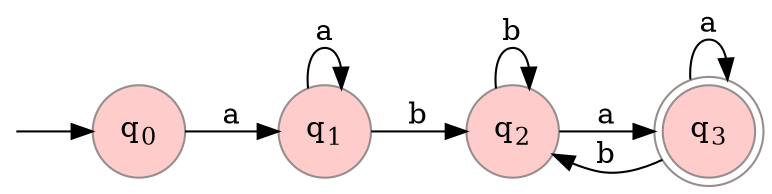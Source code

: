 digraph fsa_01 {

	dpi = 480;
	rankdir=LR;

	"startRes" [shape=point, style="invis"];
	node [shape = doublecircle, color="#968D8D", fontcolor=black, fillcolor="#FFCCCC", style="filled"];
	"q3";

	node [shape = circle];

	"q0" [label=<q<sub>0</sub>>, pos="2,3!"];
	"q1" [label=<q<sub>1</sub>>, pos="5,3!"];
	"q2" [label=<q<sub>2</sub>>, pos="8,3!"];
	"q3" [label=<q<sub>3</sub>>, pos="11,3!"];

	"startRes" -> "q0";

	"q0" -> "q1" [label="a"];
	"q1" -> "q1" [label="a"];
	"q1" -> "q2" [label="b"];
	"q2" -> "q3" [label="a"];
	"q2" -> "q2" [label="b"];
	"q3" -> "q3" [label="a"];
	"q3" -> "q2" [label="b"];


}
